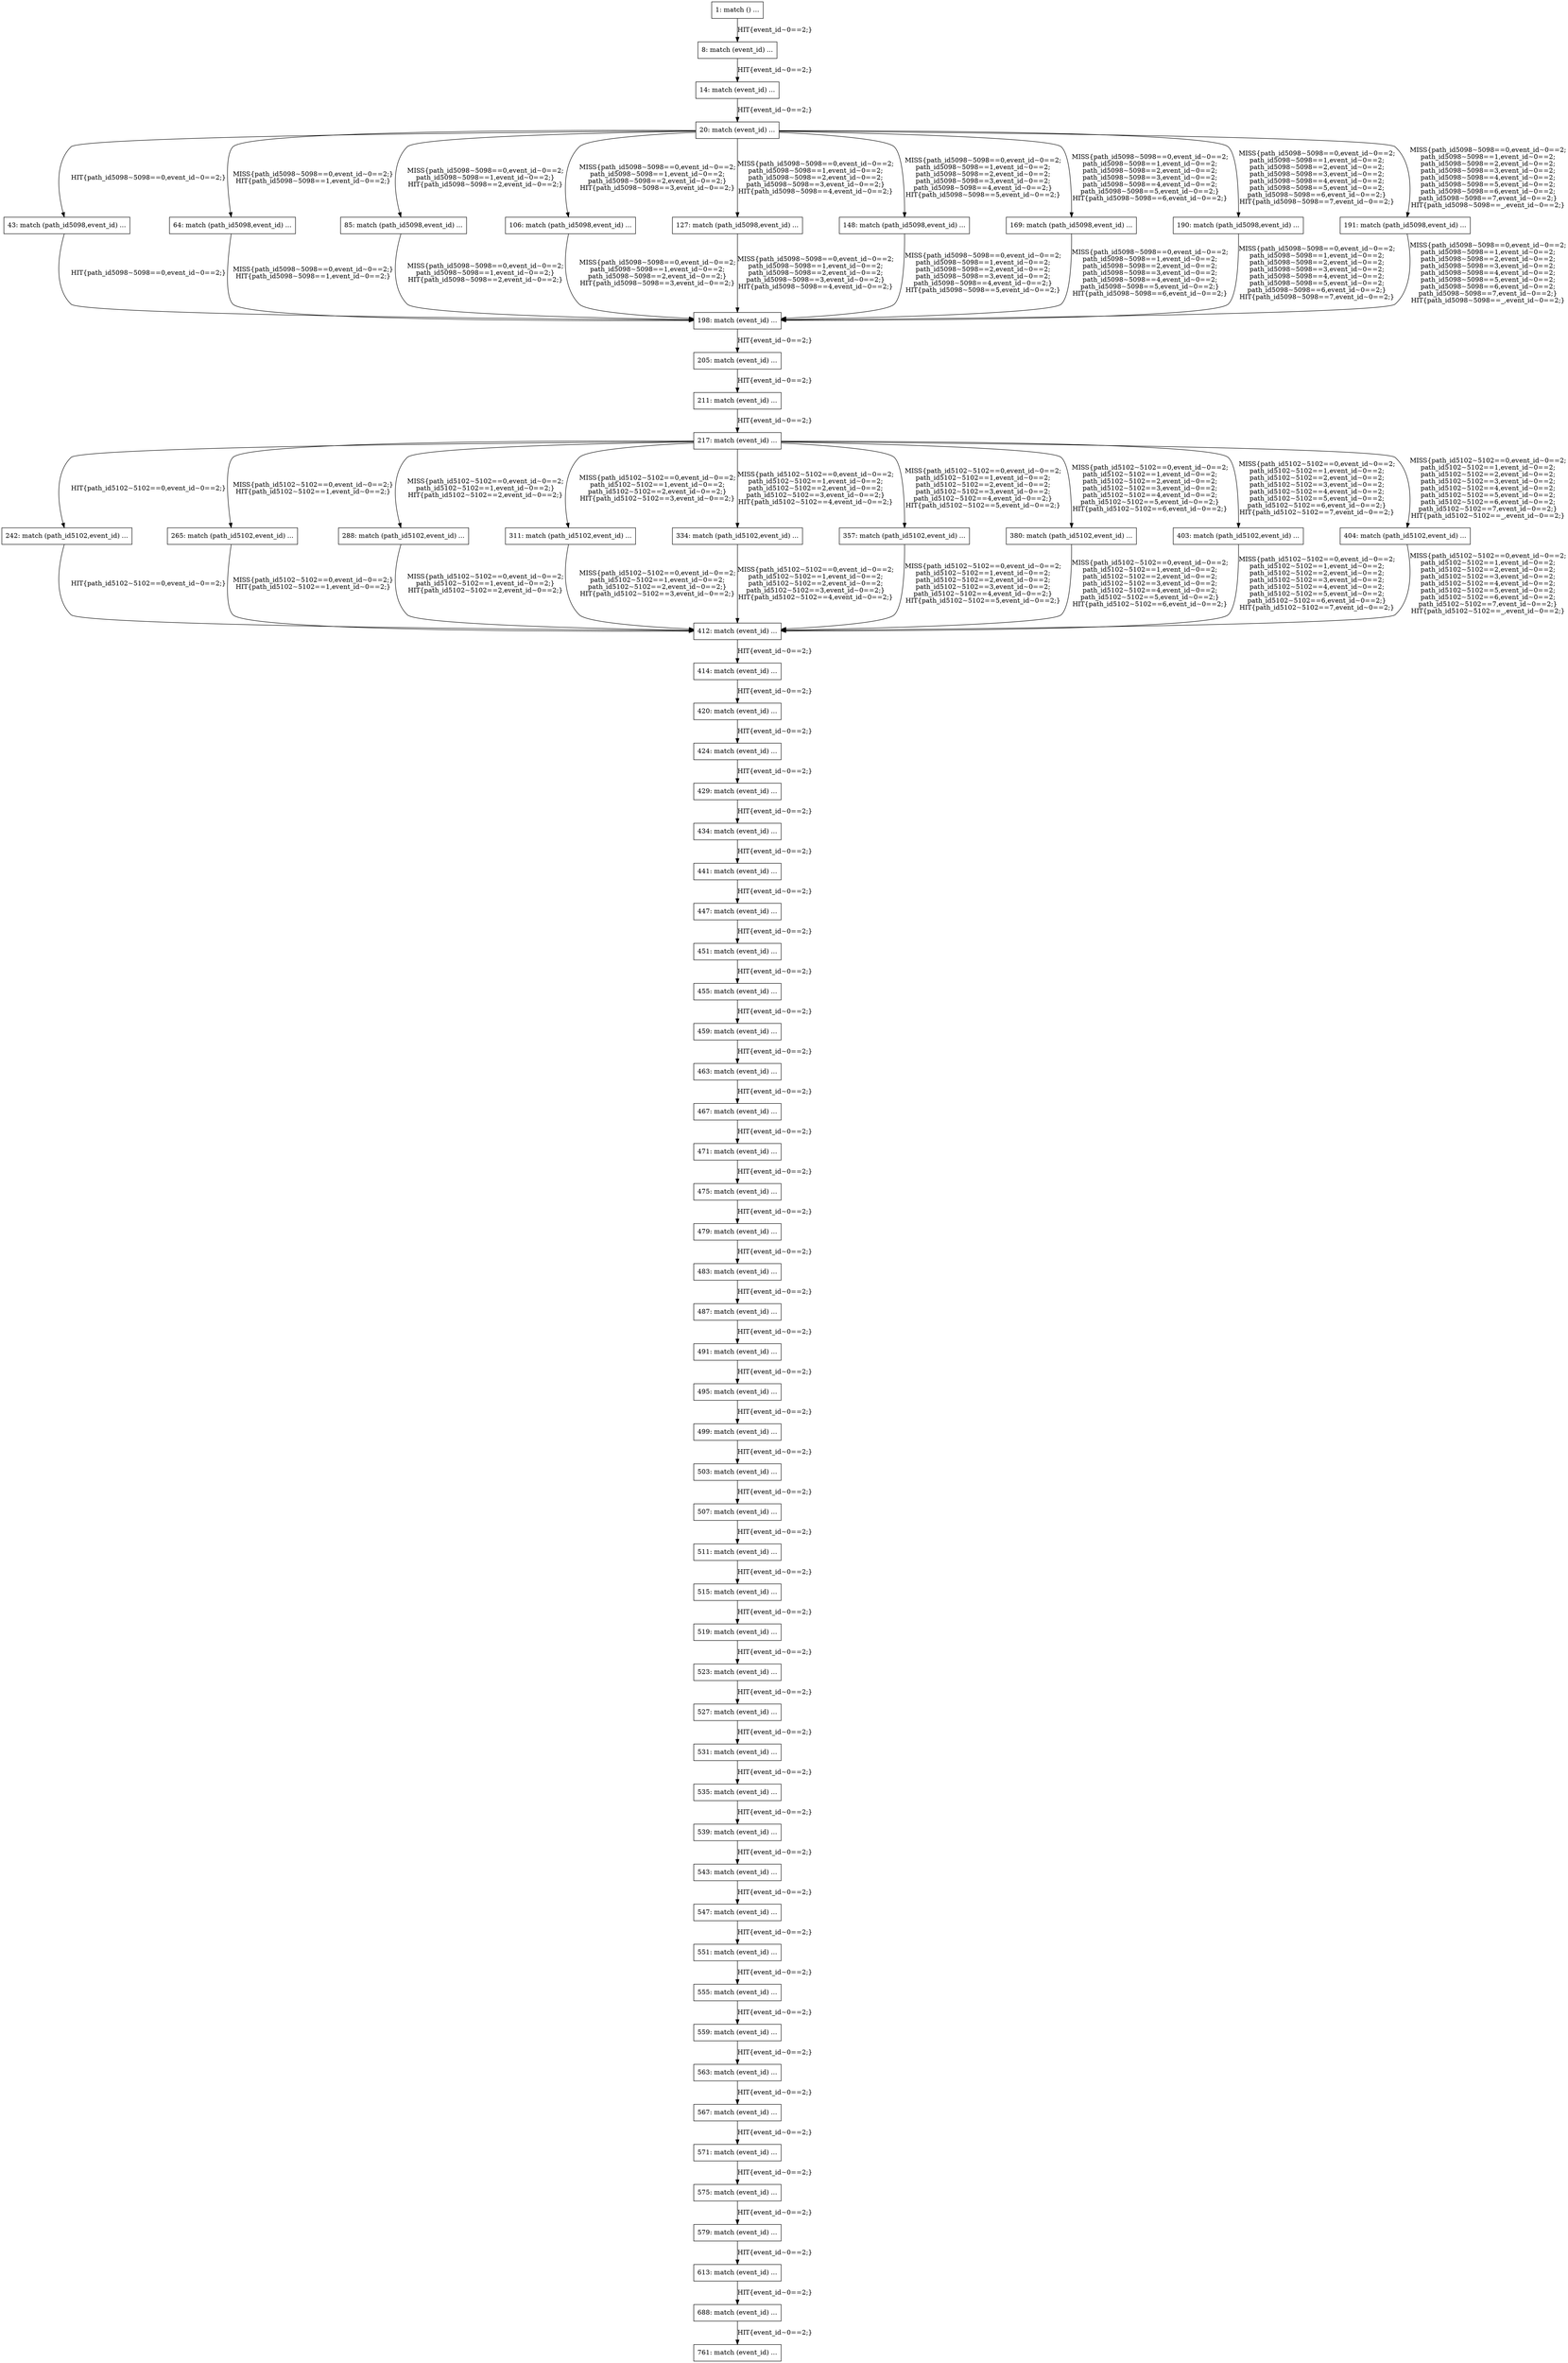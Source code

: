 digraph G {
  "1: match () ...
" [shape=box, ];
  "8: match (event_id) ...
" [shape=box, ];
  "14: match (event_id) ...
" [shape=box, ];
  "20: match (event_id) ...
" [shape=box, ];
  "43: match (path_id5098,event_id) ...
" [shape=box, ];
  "64: match (path_id5098,event_id) ...
" [shape=box, ];
  "85: match (path_id5098,event_id) ...
" [shape=box, ];
  "106: match (path_id5098,event_id) ...
" [shape=box, ];
  "127: match (path_id5098,event_id) ...
" [shape=box, ];
  "148: match (path_id5098,event_id) ...
" [shape=box, ];
  "169: match (path_id5098,event_id) ...
" [shape=box, ];
  "190: match (path_id5098,event_id) ...
" [shape=box, ];
  "191: match (path_id5098,event_id) ...
" [shape=box, ];
  "198: match (event_id) ...
" [shape=box, ];
  "205: match (event_id) ...
" [shape=box, ];
  "211: match (event_id) ...
" [shape=box, ];
  "217: match (event_id) ...
" [shape=box, ];
  "242: match (path_id5102,event_id) ...
" [shape=box, ];
  "265: match (path_id5102,event_id) ...
" [shape=box, ];
  "288: match (path_id5102,event_id) ...
" [shape=box, ];
  "311: match (path_id5102,event_id) ...
" [shape=box, ];
  "334: match (path_id5102,event_id) ...
" [shape=box, ];
  "357: match (path_id5102,event_id) ...
" [shape=box, ];
  "380: match (path_id5102,event_id) ...
" [shape=box, ];
  "403: match (path_id5102,event_id) ...
" [shape=box, ];
  "404: match (path_id5102,event_id) ...
" [shape=box, ];
  "412: match (event_id) ...
" [shape=box, ];
  "414: match (event_id) ...
" [shape=box, ];
  "420: match (event_id) ...
" [shape=box, ];
  "424: match (event_id) ...
" [shape=box, ];
  "429: match (event_id) ...
" [shape=box, ];
  "434: match (event_id) ...
" [shape=box, ];
  "441: match (event_id) ...
" [shape=box, ];
  "447: match (event_id) ...
" [shape=box, ];
  "451: match (event_id) ...
" [shape=box, ];
  "455: match (event_id) ...
" [shape=box, ];
  "459: match (event_id) ...
" [shape=box, ];
  "463: match (event_id) ...
" [shape=box, ];
  "467: match (event_id) ...
" [shape=box, ];
  "471: match (event_id) ...
" [shape=box, ];
  "475: match (event_id) ...
" [shape=box, ];
  "479: match (event_id) ...
" [shape=box, ];
  "483: match (event_id) ...
" [shape=box, ];
  "487: match (event_id) ...
" [shape=box, ];
  "491: match (event_id) ...
" [shape=box, ];
  "495: match (event_id) ...
" [shape=box, ];
  "499: match (event_id) ...
" [shape=box, ];
  "503: match (event_id) ...
" [shape=box, ];
  "507: match (event_id) ...
" [shape=box, ];
  "511: match (event_id) ...
" [shape=box, ];
  "515: match (event_id) ...
" [shape=box, ];
  "519: match (event_id) ...
" [shape=box, ];
  "523: match (event_id) ...
" [shape=box, ];
  "527: match (event_id) ...
" [shape=box, ];
  "531: match (event_id) ...
" [shape=box, ];
  "535: match (event_id) ...
" [shape=box, ];
  "539: match (event_id) ...
" [shape=box, ];
  "543: match (event_id) ...
" [shape=box, ];
  "547: match (event_id) ...
" [shape=box, ];
  "551: match (event_id) ...
" [shape=box, ];
  "555: match (event_id) ...
" [shape=box, ];
  "559: match (event_id) ...
" [shape=box, ];
  "563: match (event_id) ...
" [shape=box, ];
  "567: match (event_id) ...
" [shape=box, ];
  "571: match (event_id) ...
" [shape=box, ];
  "575: match (event_id) ...
" [shape=box, ];
  "579: match (event_id) ...
" [shape=box, ];
  "613: match (event_id) ...
" [shape=box, ];
  "688: match (event_id) ...
" [shape=box, ];
  "761: match (event_id) ...
" [shape=box, ];
  
  
  "1: match () ...
" -> "8: match (event_id) ...
" [label="HIT{event_id~0==2;}",
                                                    ];
  "8: match (event_id) ...
" -> "14: match (event_id) ...
" [label="HIT{event_id~0==2;}",
                                                             ];
  "14: match (event_id) ...
" -> "20: match (event_id) ...
" [label="HIT{event_id~0==2;}",
                                                              ];
  "20: match (event_id) ...
" -> "43: match (path_id5098,event_id) ...
" [
  label="HIT{path_id5098~5098==0,event_id~0==2;}", ];
  "20: match (event_id) ...
" -> "64: match (path_id5098,event_id) ...
" [
  label="MISS{path_id5098~5098==0,event_id~0==2;}
HIT{path_id5098~5098==1,event_id~0==2;}",
  ];
  "20: match (event_id) ...
" -> "85: match (path_id5098,event_id) ...
" [
  label="MISS{path_id5098~5098==0,event_id~0==2;
path_id5098~5098==1,event_id~0==2;}
HIT{path_id5098~5098==2,event_id~0==2;}",
  ];
  "20: match (event_id) ...
" -> "106: match (path_id5098,event_id) ...
" [
  label="MISS{path_id5098~5098==0,event_id~0==2;
path_id5098~5098==1,event_id~0==2;
path_id5098~5098==2,event_id~0==2;}
HIT{path_id5098~5098==3,event_id~0==2;}",
  ];
  "20: match (event_id) ...
" -> "127: match (path_id5098,event_id) ...
" [
  label="MISS{path_id5098~5098==0,event_id~0==2;
path_id5098~5098==1,event_id~0==2;
path_id5098~5098==2,event_id~0==2;
path_id5098~5098==3,event_id~0==2;}
HIT{path_id5098~5098==4,event_id~0==2;}",
  ];
  "20: match (event_id) ...
" -> "148: match (path_id5098,event_id) ...
" [
  label="MISS{path_id5098~5098==0,event_id~0==2;
path_id5098~5098==1,event_id~0==2;
path_id5098~5098==2,event_id~0==2;
path_id5098~5098==3,event_id~0==2;
path_id5098~5098==4,event_id~0==2;}
HIT{path_id5098~5098==5,event_id~0==2;}",
  ];
  "20: match (event_id) ...
" -> "169: match (path_id5098,event_id) ...
" [
  label="MISS{path_id5098~5098==0,event_id~0==2;
path_id5098~5098==1,event_id~0==2;
path_id5098~5098==2,event_id~0==2;
path_id5098~5098==3,event_id~0==2;
path_id5098~5098==4,event_id~0==2;
path_id5098~5098==5,event_id~0==2;}
HIT{path_id5098~5098==6,event_id~0==2;}",
  ];
  "20: match (event_id) ...
" -> "190: match (path_id5098,event_id) ...
" [
  label="MISS{path_id5098~5098==0,event_id~0==2;
path_id5098~5098==1,event_id~0==2;
path_id5098~5098==2,event_id~0==2;
path_id5098~5098==3,event_id~0==2;
path_id5098~5098==4,event_id~0==2;
path_id5098~5098==5,event_id~0==2;
path_id5098~5098==6,event_id~0==2;}
HIT{path_id5098~5098==7,event_id~0==2;}",
  ];
  "20: match (event_id) ...
" -> "191: match (path_id5098,event_id) ...
" [
  label="MISS{path_id5098~5098==0,event_id~0==2;
path_id5098~5098==1,event_id~0==2;
path_id5098~5098==2,event_id~0==2;
path_id5098~5098==3,event_id~0==2;
path_id5098~5098==4,event_id~0==2;
path_id5098~5098==5,event_id~0==2;
path_id5098~5098==6,event_id~0==2;
path_id5098~5098==7,event_id~0==2;}
HIT{path_id5098~5098==_,event_id~0==2;}",
  ];
  "43: match (path_id5098,event_id) ...
" -> "198: match (event_id) ...
" [
  label="HIT{path_id5098~5098==0,event_id~0==2;}", ];
  "64: match (path_id5098,event_id) ...
" -> "198: match (event_id) ...
" [
  label="MISS{path_id5098~5098==0,event_id~0==2;}
HIT{path_id5098~5098==1,event_id~0==2;}",
  ];
  "85: match (path_id5098,event_id) ...
" -> "198: match (event_id) ...
" [
  label="MISS{path_id5098~5098==0,event_id~0==2;
path_id5098~5098==1,event_id~0==2;}
HIT{path_id5098~5098==2,event_id~0==2;}",
  ];
  "106: match (path_id5098,event_id) ...
" -> "198: match (event_id) ...
" [
  label="MISS{path_id5098~5098==0,event_id~0==2;
path_id5098~5098==1,event_id~0==2;
path_id5098~5098==2,event_id~0==2;}
HIT{path_id5098~5098==3,event_id~0==2;}",
  ];
  "127: match (path_id5098,event_id) ...
" -> "198: match (event_id) ...
" [
  label="MISS{path_id5098~5098==0,event_id~0==2;
path_id5098~5098==1,event_id~0==2;
path_id5098~5098==2,event_id~0==2;
path_id5098~5098==3,event_id~0==2;}
HIT{path_id5098~5098==4,event_id~0==2;}",
  ];
  "148: match (path_id5098,event_id) ...
" -> "198: match (event_id) ...
" [
  label="MISS{path_id5098~5098==0,event_id~0==2;
path_id5098~5098==1,event_id~0==2;
path_id5098~5098==2,event_id~0==2;
path_id5098~5098==3,event_id~0==2;
path_id5098~5098==4,event_id~0==2;}
HIT{path_id5098~5098==5,event_id~0==2;}",
  ];
  "169: match (path_id5098,event_id) ...
" -> "198: match (event_id) ...
" [
  label="MISS{path_id5098~5098==0,event_id~0==2;
path_id5098~5098==1,event_id~0==2;
path_id5098~5098==2,event_id~0==2;
path_id5098~5098==3,event_id~0==2;
path_id5098~5098==4,event_id~0==2;
path_id5098~5098==5,event_id~0==2;}
HIT{path_id5098~5098==6,event_id~0==2;}",
  ];
  "190: match (path_id5098,event_id) ...
" -> "198: match (event_id) ...
" [
  label="MISS{path_id5098~5098==0,event_id~0==2;
path_id5098~5098==1,event_id~0==2;
path_id5098~5098==2,event_id~0==2;
path_id5098~5098==3,event_id~0==2;
path_id5098~5098==4,event_id~0==2;
path_id5098~5098==5,event_id~0==2;
path_id5098~5098==6,event_id~0==2;}
HIT{path_id5098~5098==7,event_id~0==2;}",
  ];
  "191: match (path_id5098,event_id) ...
" -> "198: match (event_id) ...
" [
  label="MISS{path_id5098~5098==0,event_id~0==2;
path_id5098~5098==1,event_id~0==2;
path_id5098~5098==2,event_id~0==2;
path_id5098~5098==3,event_id~0==2;
path_id5098~5098==4,event_id~0==2;
path_id5098~5098==5,event_id~0==2;
path_id5098~5098==6,event_id~0==2;
path_id5098~5098==7,event_id~0==2;}
HIT{path_id5098~5098==_,event_id~0==2;}",
  ];
  "198: match (event_id) ...
" -> "205: match (event_id) ...
" [label="HIT{event_id~0==2;}",
                                                                ];
  "205: match (event_id) ...
" -> "211: match (event_id) ...
" [label="HIT{event_id~0==2;}",
                                                                ];
  "211: match (event_id) ...
" -> "217: match (event_id) ...
" [label="HIT{event_id~0==2;}",
                                                                ];
  "217: match (event_id) ...
" -> "242: match (path_id5102,event_id) ...
" [
  label="HIT{path_id5102~5102==0,event_id~0==2;}", ];
  "217: match (event_id) ...
" -> "265: match (path_id5102,event_id) ...
" [
  label="MISS{path_id5102~5102==0,event_id~0==2;}
HIT{path_id5102~5102==1,event_id~0==2;}",
  ];
  "217: match (event_id) ...
" -> "288: match (path_id5102,event_id) ...
" [
  label="MISS{path_id5102~5102==0,event_id~0==2;
path_id5102~5102==1,event_id~0==2;}
HIT{path_id5102~5102==2,event_id~0==2;}",
  ];
  "217: match (event_id) ...
" -> "311: match (path_id5102,event_id) ...
" [
  label="MISS{path_id5102~5102==0,event_id~0==2;
path_id5102~5102==1,event_id~0==2;
path_id5102~5102==2,event_id~0==2;}
HIT{path_id5102~5102==3,event_id~0==2;}",
  ];
  "217: match (event_id) ...
" -> "334: match (path_id5102,event_id) ...
" [
  label="MISS{path_id5102~5102==0,event_id~0==2;
path_id5102~5102==1,event_id~0==2;
path_id5102~5102==2,event_id~0==2;
path_id5102~5102==3,event_id~0==2;}
HIT{path_id5102~5102==4,event_id~0==2;}",
  ];
  "217: match (event_id) ...
" -> "357: match (path_id5102,event_id) ...
" [
  label="MISS{path_id5102~5102==0,event_id~0==2;
path_id5102~5102==1,event_id~0==2;
path_id5102~5102==2,event_id~0==2;
path_id5102~5102==3,event_id~0==2;
path_id5102~5102==4,event_id~0==2;}
HIT{path_id5102~5102==5,event_id~0==2;}",
  ];
  "217: match (event_id) ...
" -> "380: match (path_id5102,event_id) ...
" [
  label="MISS{path_id5102~5102==0,event_id~0==2;
path_id5102~5102==1,event_id~0==2;
path_id5102~5102==2,event_id~0==2;
path_id5102~5102==3,event_id~0==2;
path_id5102~5102==4,event_id~0==2;
path_id5102~5102==5,event_id~0==2;}
HIT{path_id5102~5102==6,event_id~0==2;}",
  ];
  "217: match (event_id) ...
" -> "403: match (path_id5102,event_id) ...
" [
  label="MISS{path_id5102~5102==0,event_id~0==2;
path_id5102~5102==1,event_id~0==2;
path_id5102~5102==2,event_id~0==2;
path_id5102~5102==3,event_id~0==2;
path_id5102~5102==4,event_id~0==2;
path_id5102~5102==5,event_id~0==2;
path_id5102~5102==6,event_id~0==2;}
HIT{path_id5102~5102==7,event_id~0==2;}",
  ];
  "217: match (event_id) ...
" -> "404: match (path_id5102,event_id) ...
" [
  label="MISS{path_id5102~5102==0,event_id~0==2;
path_id5102~5102==1,event_id~0==2;
path_id5102~5102==2,event_id~0==2;
path_id5102~5102==3,event_id~0==2;
path_id5102~5102==4,event_id~0==2;
path_id5102~5102==5,event_id~0==2;
path_id5102~5102==6,event_id~0==2;
path_id5102~5102==7,event_id~0==2;}
HIT{path_id5102~5102==_,event_id~0==2;}",
  ];
  "242: match (path_id5102,event_id) ...
" -> "412: match (event_id) ...
" [
  label="HIT{path_id5102~5102==0,event_id~0==2;}", ];
  "265: match (path_id5102,event_id) ...
" -> "412: match (event_id) ...
" [
  label="MISS{path_id5102~5102==0,event_id~0==2;}
HIT{path_id5102~5102==1,event_id~0==2;}",
  ];
  "288: match (path_id5102,event_id) ...
" -> "412: match (event_id) ...
" [
  label="MISS{path_id5102~5102==0,event_id~0==2;
path_id5102~5102==1,event_id~0==2;}
HIT{path_id5102~5102==2,event_id~0==2;}",
  ];
  "311: match (path_id5102,event_id) ...
" -> "412: match (event_id) ...
" [
  label="MISS{path_id5102~5102==0,event_id~0==2;
path_id5102~5102==1,event_id~0==2;
path_id5102~5102==2,event_id~0==2;}
HIT{path_id5102~5102==3,event_id~0==2;}",
  ];
  "334: match (path_id5102,event_id) ...
" -> "412: match (event_id) ...
" [
  label="MISS{path_id5102~5102==0,event_id~0==2;
path_id5102~5102==1,event_id~0==2;
path_id5102~5102==2,event_id~0==2;
path_id5102~5102==3,event_id~0==2;}
HIT{path_id5102~5102==4,event_id~0==2;}",
  ];
  "357: match (path_id5102,event_id) ...
" -> "412: match (event_id) ...
" [
  label="MISS{path_id5102~5102==0,event_id~0==2;
path_id5102~5102==1,event_id~0==2;
path_id5102~5102==2,event_id~0==2;
path_id5102~5102==3,event_id~0==2;
path_id5102~5102==4,event_id~0==2;}
HIT{path_id5102~5102==5,event_id~0==2;}",
  ];
  "380: match (path_id5102,event_id) ...
" -> "412: match (event_id) ...
" [
  label="MISS{path_id5102~5102==0,event_id~0==2;
path_id5102~5102==1,event_id~0==2;
path_id5102~5102==2,event_id~0==2;
path_id5102~5102==3,event_id~0==2;
path_id5102~5102==4,event_id~0==2;
path_id5102~5102==5,event_id~0==2;}
HIT{path_id5102~5102==6,event_id~0==2;}",
  ];
  "403: match (path_id5102,event_id) ...
" -> "412: match (event_id) ...
" [
  label="MISS{path_id5102~5102==0,event_id~0==2;
path_id5102~5102==1,event_id~0==2;
path_id5102~5102==2,event_id~0==2;
path_id5102~5102==3,event_id~0==2;
path_id5102~5102==4,event_id~0==2;
path_id5102~5102==5,event_id~0==2;
path_id5102~5102==6,event_id~0==2;}
HIT{path_id5102~5102==7,event_id~0==2;}",
  ];
  "404: match (path_id5102,event_id) ...
" -> "412: match (event_id) ...
" [
  label="MISS{path_id5102~5102==0,event_id~0==2;
path_id5102~5102==1,event_id~0==2;
path_id5102~5102==2,event_id~0==2;
path_id5102~5102==3,event_id~0==2;
path_id5102~5102==4,event_id~0==2;
path_id5102~5102==5,event_id~0==2;
path_id5102~5102==6,event_id~0==2;
path_id5102~5102==7,event_id~0==2;}
HIT{path_id5102~5102==_,event_id~0==2;}",
  ];
  "412: match (event_id) ...
" -> "414: match (event_id) ...
" [label="HIT{event_id~0==2;}",
                                                                ];
  "414: match (event_id) ...
" -> "420: match (event_id) ...
" [label="HIT{event_id~0==2;}",
                                                                ];
  "420: match (event_id) ...
" -> "424: match (event_id) ...
" [label="HIT{event_id~0==2;}",
                                                                ];
  "424: match (event_id) ...
" -> "429: match (event_id) ...
" [label="HIT{event_id~0==2;}",
                                                                ];
  "429: match (event_id) ...
" -> "434: match (event_id) ...
" [label="HIT{event_id~0==2;}",
                                                                ];
  "434: match (event_id) ...
" -> "441: match (event_id) ...
" [label="HIT{event_id~0==2;}",
                                                                ];
  "441: match (event_id) ...
" -> "447: match (event_id) ...
" [label="HIT{event_id~0==2;}",
                                                                ];
  "447: match (event_id) ...
" -> "451: match (event_id) ...
" [label="HIT{event_id~0==2;}",
                                                                ];
  "451: match (event_id) ...
" -> "455: match (event_id) ...
" [label="HIT{event_id~0==2;}",
                                                                ];
  "455: match (event_id) ...
" -> "459: match (event_id) ...
" [label="HIT{event_id~0==2;}",
                                                                ];
  "459: match (event_id) ...
" -> "463: match (event_id) ...
" [label="HIT{event_id~0==2;}",
                                                                ];
  "463: match (event_id) ...
" -> "467: match (event_id) ...
" [label="HIT{event_id~0==2;}",
                                                                ];
  "467: match (event_id) ...
" -> "471: match (event_id) ...
" [label="HIT{event_id~0==2;}",
                                                                ];
  "471: match (event_id) ...
" -> "475: match (event_id) ...
" [label="HIT{event_id~0==2;}",
                                                                ];
  "475: match (event_id) ...
" -> "479: match (event_id) ...
" [label="HIT{event_id~0==2;}",
                                                                ];
  "479: match (event_id) ...
" -> "483: match (event_id) ...
" [label="HIT{event_id~0==2;}",
                                                                ];
  "483: match (event_id) ...
" -> "487: match (event_id) ...
" [label="HIT{event_id~0==2;}",
                                                                ];
  "487: match (event_id) ...
" -> "491: match (event_id) ...
" [label="HIT{event_id~0==2;}",
                                                                ];
  "491: match (event_id) ...
" -> "495: match (event_id) ...
" [label="HIT{event_id~0==2;}",
                                                                ];
  "495: match (event_id) ...
" -> "499: match (event_id) ...
" [label="HIT{event_id~0==2;}",
                                                                ];
  "499: match (event_id) ...
" -> "503: match (event_id) ...
" [label="HIT{event_id~0==2;}",
                                                                ];
  "503: match (event_id) ...
" -> "507: match (event_id) ...
" [label="HIT{event_id~0==2;}",
                                                                ];
  "507: match (event_id) ...
" -> "511: match (event_id) ...
" [label="HIT{event_id~0==2;}",
                                                                ];
  "511: match (event_id) ...
" -> "515: match (event_id) ...
" [label="HIT{event_id~0==2;}",
                                                                ];
  "515: match (event_id) ...
" -> "519: match (event_id) ...
" [label="HIT{event_id~0==2;}",
                                                                ];
  "519: match (event_id) ...
" -> "523: match (event_id) ...
" [label="HIT{event_id~0==2;}",
                                                                ];
  "523: match (event_id) ...
" -> "527: match (event_id) ...
" [label="HIT{event_id~0==2;}",
                                                                ];
  "527: match (event_id) ...
" -> "531: match (event_id) ...
" [label="HIT{event_id~0==2;}",
                                                                ];
  "531: match (event_id) ...
" -> "535: match (event_id) ...
" [label="HIT{event_id~0==2;}",
                                                                ];
  "535: match (event_id) ...
" -> "539: match (event_id) ...
" [label="HIT{event_id~0==2;}",
                                                                ];
  "539: match (event_id) ...
" -> "543: match (event_id) ...
" [label="HIT{event_id~0==2;}",
                                                                ];
  "543: match (event_id) ...
" -> "547: match (event_id) ...
" [label="HIT{event_id~0==2;}",
                                                                ];
  "547: match (event_id) ...
" -> "551: match (event_id) ...
" [label="HIT{event_id~0==2;}",
                                                                ];
  "551: match (event_id) ...
" -> "555: match (event_id) ...
" [label="HIT{event_id~0==2;}",
                                                                ];
  "555: match (event_id) ...
" -> "559: match (event_id) ...
" [label="HIT{event_id~0==2;}",
                                                                ];
  "559: match (event_id) ...
" -> "563: match (event_id) ...
" [label="HIT{event_id~0==2;}",
                                                                ];
  "563: match (event_id) ...
" -> "567: match (event_id) ...
" [label="HIT{event_id~0==2;}",
                                                                ];
  "567: match (event_id) ...
" -> "571: match (event_id) ...
" [label="HIT{event_id~0==2;}",
                                                                ];
  "571: match (event_id) ...
" -> "575: match (event_id) ...
" [label="HIT{event_id~0==2;}",
                                                                ];
  "575: match (event_id) ...
" -> "579: match (event_id) ...
" [label="HIT{event_id~0==2;}",
                                                                ];
  "579: match (event_id) ...
" -> "613: match (event_id) ...
" [label="HIT{event_id~0==2;}",
                                                                ];
  "613: match (event_id) ...
" -> "688: match (event_id) ...
" [label="HIT{event_id~0==2;}",
                                                                ];
  "688: match (event_id) ...
" -> "761: match (event_id) ...
" [label="HIT{event_id~0==2;}",
                                                                ];
  
  }